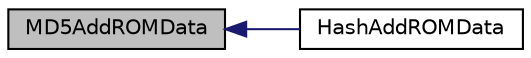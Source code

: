 digraph "MD5AddROMData"
{
  edge [fontname="Helvetica",fontsize="10",labelfontname="Helvetica",labelfontsize="10"];
  node [fontname="Helvetica",fontsize="10",shape=record];
  rankdir="LR";
  Node1 [label="MD5AddROMData",height=0.2,width=0.4,color="black", fillcolor="grey75", style="filled", fontcolor="black"];
  Node1 -> Node2 [dir="back",color="midnightblue",fontsize="10",style="solid",fontname="Helvetica"];
  Node2 [label="HashAddROMData",height=0.2,width=0.4,color="black", fillcolor="white", style="filled",URL="$_hashes_8c.html#af37b90011b807e3f301a7ecbac3d43ce"];
}
